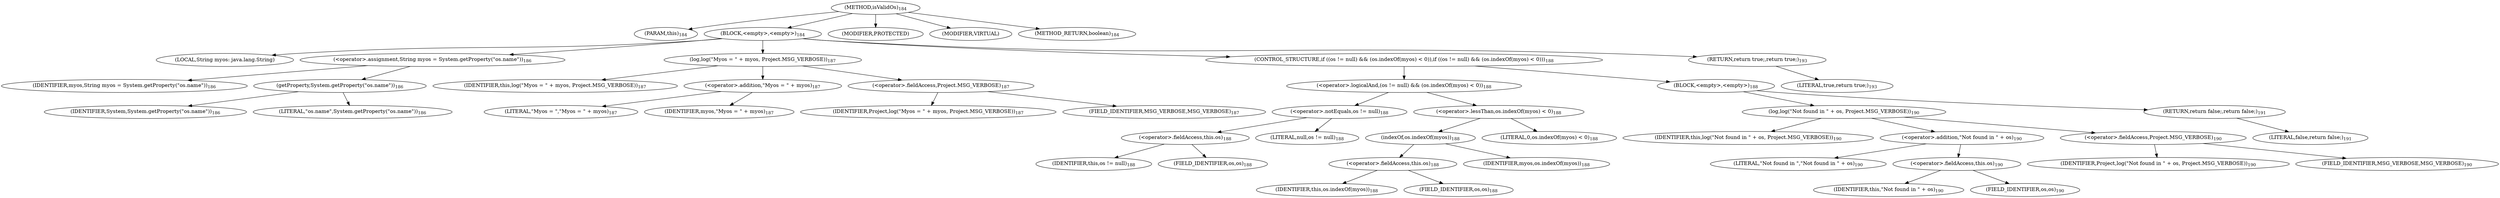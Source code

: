 digraph "isValidOs" {  
"269" [label = <(METHOD,isValidOs)<SUB>184</SUB>> ]
"18" [label = <(PARAM,this)<SUB>184</SUB>> ]
"270" [label = <(BLOCK,&lt;empty&gt;,&lt;empty&gt;)<SUB>184</SUB>> ]
"271" [label = <(LOCAL,String myos: java.lang.String)> ]
"272" [label = <(&lt;operator&gt;.assignment,String myos = System.getProperty(&quot;os.name&quot;))<SUB>186</SUB>> ]
"273" [label = <(IDENTIFIER,myos,String myos = System.getProperty(&quot;os.name&quot;))<SUB>186</SUB>> ]
"274" [label = <(getProperty,System.getProperty(&quot;os.name&quot;))<SUB>186</SUB>> ]
"275" [label = <(IDENTIFIER,System,System.getProperty(&quot;os.name&quot;))<SUB>186</SUB>> ]
"276" [label = <(LITERAL,&quot;os.name&quot;,System.getProperty(&quot;os.name&quot;))<SUB>186</SUB>> ]
"277" [label = <(log,log(&quot;Myos = &quot; + myos, Project.MSG_VERBOSE))<SUB>187</SUB>> ]
"17" [label = <(IDENTIFIER,this,log(&quot;Myos = &quot; + myos, Project.MSG_VERBOSE))<SUB>187</SUB>> ]
"278" [label = <(&lt;operator&gt;.addition,&quot;Myos = &quot; + myos)<SUB>187</SUB>> ]
"279" [label = <(LITERAL,&quot;Myos = &quot;,&quot;Myos = &quot; + myos)<SUB>187</SUB>> ]
"280" [label = <(IDENTIFIER,myos,&quot;Myos = &quot; + myos)<SUB>187</SUB>> ]
"281" [label = <(&lt;operator&gt;.fieldAccess,Project.MSG_VERBOSE)<SUB>187</SUB>> ]
"282" [label = <(IDENTIFIER,Project,log(&quot;Myos = &quot; + myos, Project.MSG_VERBOSE))<SUB>187</SUB>> ]
"283" [label = <(FIELD_IDENTIFIER,MSG_VERBOSE,MSG_VERBOSE)<SUB>187</SUB>> ]
"284" [label = <(CONTROL_STRUCTURE,if ((os != null) &amp;&amp; (os.indexOf(myos) &lt; 0)),if ((os != null) &amp;&amp; (os.indexOf(myos) &lt; 0)))<SUB>188</SUB>> ]
"285" [label = <(&lt;operator&gt;.logicalAnd,(os != null) &amp;&amp; (os.indexOf(myos) &lt; 0))<SUB>188</SUB>> ]
"286" [label = <(&lt;operator&gt;.notEquals,os != null)<SUB>188</SUB>> ]
"287" [label = <(&lt;operator&gt;.fieldAccess,this.os)<SUB>188</SUB>> ]
"288" [label = <(IDENTIFIER,this,os != null)<SUB>188</SUB>> ]
"289" [label = <(FIELD_IDENTIFIER,os,os)<SUB>188</SUB>> ]
"290" [label = <(LITERAL,null,os != null)<SUB>188</SUB>> ]
"291" [label = <(&lt;operator&gt;.lessThan,os.indexOf(myos) &lt; 0)<SUB>188</SUB>> ]
"292" [label = <(indexOf,os.indexOf(myos))<SUB>188</SUB>> ]
"293" [label = <(&lt;operator&gt;.fieldAccess,this.os)<SUB>188</SUB>> ]
"294" [label = <(IDENTIFIER,this,os.indexOf(myos))<SUB>188</SUB>> ]
"295" [label = <(FIELD_IDENTIFIER,os,os)<SUB>188</SUB>> ]
"296" [label = <(IDENTIFIER,myos,os.indexOf(myos))<SUB>188</SUB>> ]
"297" [label = <(LITERAL,0,os.indexOf(myos) &lt; 0)<SUB>188</SUB>> ]
"298" [label = <(BLOCK,&lt;empty&gt;,&lt;empty&gt;)<SUB>188</SUB>> ]
"299" [label = <(log,log(&quot;Not found in &quot; + os, Project.MSG_VERBOSE))<SUB>190</SUB>> ]
"19" [label = <(IDENTIFIER,this,log(&quot;Not found in &quot; + os, Project.MSG_VERBOSE))<SUB>190</SUB>> ]
"300" [label = <(&lt;operator&gt;.addition,&quot;Not found in &quot; + os)<SUB>190</SUB>> ]
"301" [label = <(LITERAL,&quot;Not found in &quot;,&quot;Not found in &quot; + os)<SUB>190</SUB>> ]
"302" [label = <(&lt;operator&gt;.fieldAccess,this.os)<SUB>190</SUB>> ]
"303" [label = <(IDENTIFIER,this,&quot;Not found in &quot; + os)<SUB>190</SUB>> ]
"304" [label = <(FIELD_IDENTIFIER,os,os)<SUB>190</SUB>> ]
"305" [label = <(&lt;operator&gt;.fieldAccess,Project.MSG_VERBOSE)<SUB>190</SUB>> ]
"306" [label = <(IDENTIFIER,Project,log(&quot;Not found in &quot; + os, Project.MSG_VERBOSE))<SUB>190</SUB>> ]
"307" [label = <(FIELD_IDENTIFIER,MSG_VERBOSE,MSG_VERBOSE)<SUB>190</SUB>> ]
"308" [label = <(RETURN,return false;,return false;)<SUB>191</SUB>> ]
"309" [label = <(LITERAL,false,return false;)<SUB>191</SUB>> ]
"310" [label = <(RETURN,return true;,return true;)<SUB>193</SUB>> ]
"311" [label = <(LITERAL,true,return true;)<SUB>193</SUB>> ]
"312" [label = <(MODIFIER,PROTECTED)> ]
"313" [label = <(MODIFIER,VIRTUAL)> ]
"314" [label = <(METHOD_RETURN,boolean)<SUB>184</SUB>> ]
  "269" -> "18" 
  "269" -> "270" 
  "269" -> "312" 
  "269" -> "313" 
  "269" -> "314" 
  "270" -> "271" 
  "270" -> "272" 
  "270" -> "277" 
  "270" -> "284" 
  "270" -> "310" 
  "272" -> "273" 
  "272" -> "274" 
  "274" -> "275" 
  "274" -> "276" 
  "277" -> "17" 
  "277" -> "278" 
  "277" -> "281" 
  "278" -> "279" 
  "278" -> "280" 
  "281" -> "282" 
  "281" -> "283" 
  "284" -> "285" 
  "284" -> "298" 
  "285" -> "286" 
  "285" -> "291" 
  "286" -> "287" 
  "286" -> "290" 
  "287" -> "288" 
  "287" -> "289" 
  "291" -> "292" 
  "291" -> "297" 
  "292" -> "293" 
  "292" -> "296" 
  "293" -> "294" 
  "293" -> "295" 
  "298" -> "299" 
  "298" -> "308" 
  "299" -> "19" 
  "299" -> "300" 
  "299" -> "305" 
  "300" -> "301" 
  "300" -> "302" 
  "302" -> "303" 
  "302" -> "304" 
  "305" -> "306" 
  "305" -> "307" 
  "308" -> "309" 
  "310" -> "311" 
}
